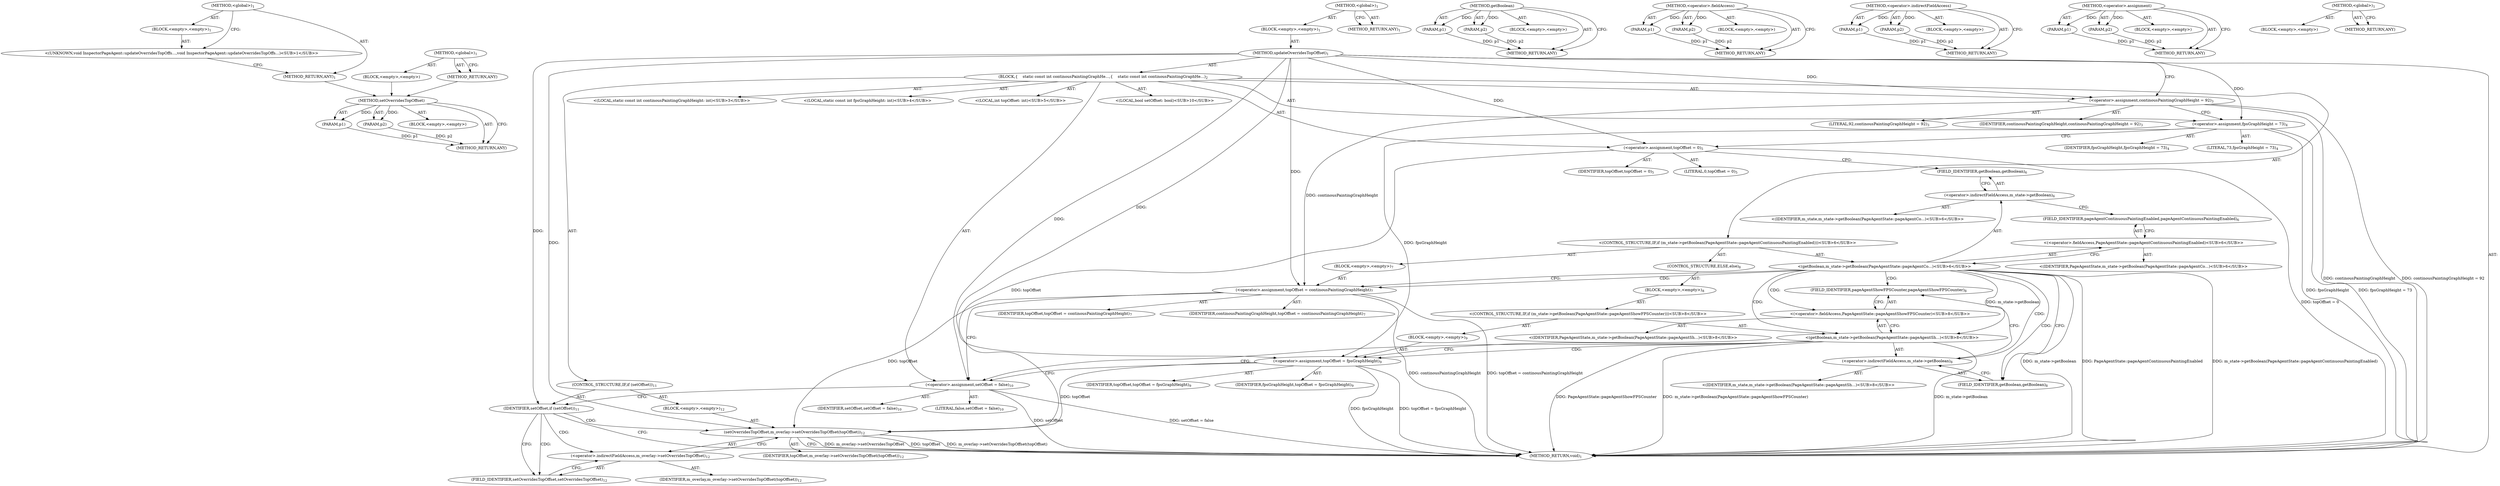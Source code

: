 digraph "&lt;global&gt;" {
vulnerable_99 [label=<(METHOD,setOverridesTopOffset)>];
vulnerable_100 [label=<(PARAM,p1)>];
vulnerable_101 [label=<(PARAM,p2)>];
vulnerable_102 [label=<(BLOCK,&lt;empty&gt;,&lt;empty&gt;)>];
vulnerable_103 [label=<(METHOD_RETURN,ANY)>];
vulnerable_6 [label=<(METHOD,&lt;global&gt;)<SUB>1</SUB>>];
vulnerable_7 [label=<(BLOCK,&lt;empty&gt;,&lt;empty&gt;)<SUB>1</SUB>>];
vulnerable_8 [label=<(METHOD,updateOverridesTopOffset)<SUB>1</SUB>>];
vulnerable_9 [label=<(BLOCK,{
    static const int continousPaintingGraphHe...,{
    static const int continousPaintingGraphHe...)<SUB>2</SUB>>];
vulnerable_10 [label="<(LOCAL,static const int continousPaintingGraphHeight: int)<SUB>3</SUB>>"];
vulnerable_11 [label=<(&lt;operator&gt;.assignment,continousPaintingGraphHeight = 92)<SUB>3</SUB>>];
vulnerable_12 [label=<(IDENTIFIER,continousPaintingGraphHeight,continousPaintingGraphHeight = 92)<SUB>3</SUB>>];
vulnerable_13 [label=<(LITERAL,92,continousPaintingGraphHeight = 92)<SUB>3</SUB>>];
vulnerable_14 [label="<(LOCAL,static const int fpsGraphHeight: int)<SUB>4</SUB>>"];
vulnerable_15 [label=<(&lt;operator&gt;.assignment,fpsGraphHeight = 73)<SUB>4</SUB>>];
vulnerable_16 [label=<(IDENTIFIER,fpsGraphHeight,fpsGraphHeight = 73)<SUB>4</SUB>>];
vulnerable_17 [label=<(LITERAL,73,fpsGraphHeight = 73)<SUB>4</SUB>>];
vulnerable_18 [label="<(LOCAL,int topOffset: int)<SUB>5</SUB>>"];
vulnerable_19 [label=<(&lt;operator&gt;.assignment,topOffset = 0)<SUB>5</SUB>>];
vulnerable_20 [label=<(IDENTIFIER,topOffset,topOffset = 0)<SUB>5</SUB>>];
vulnerable_21 [label=<(LITERAL,0,topOffset = 0)<SUB>5</SUB>>];
vulnerable_22 [label="<(CONTROL_STRUCTURE,IF,if (m_state-&gt;getBoolean(PageAgentState::pageAgentContinuousPaintingEnabled)))<SUB>6</SUB>>"];
vulnerable_23 [label="<(getBoolean,m_state-&gt;getBoolean(PageAgentState::pageAgentCo...)<SUB>6</SUB>>"];
vulnerable_24 [label=<(&lt;operator&gt;.indirectFieldAccess,m_state-&gt;getBoolean)<SUB>6</SUB>>];
vulnerable_25 [label="<(IDENTIFIER,m_state,m_state-&gt;getBoolean(PageAgentState::pageAgentCo...)<SUB>6</SUB>>"];
vulnerable_26 [label=<(FIELD_IDENTIFIER,getBoolean,getBoolean)<SUB>6</SUB>>];
vulnerable_27 [label="<(&lt;operator&gt;.fieldAccess,PageAgentState::pageAgentContinuousPaintingEnabled)<SUB>6</SUB>>"];
vulnerable_28 [label="<(IDENTIFIER,PageAgentState,m_state-&gt;getBoolean(PageAgentState::pageAgentCo...)<SUB>6</SUB>>"];
vulnerable_29 [label=<(FIELD_IDENTIFIER,pageAgentContinuousPaintingEnabled,pageAgentContinuousPaintingEnabled)<SUB>6</SUB>>];
vulnerable_30 [label=<(BLOCK,&lt;empty&gt;,&lt;empty&gt;)<SUB>7</SUB>>];
vulnerable_31 [label=<(&lt;operator&gt;.assignment,topOffset = continousPaintingGraphHeight)<SUB>7</SUB>>];
vulnerable_32 [label=<(IDENTIFIER,topOffset,topOffset = continousPaintingGraphHeight)<SUB>7</SUB>>];
vulnerable_33 [label=<(IDENTIFIER,continousPaintingGraphHeight,topOffset = continousPaintingGraphHeight)<SUB>7</SUB>>];
vulnerable_34 [label=<(CONTROL_STRUCTURE,ELSE,else)<SUB>8</SUB>>];
vulnerable_35 [label=<(BLOCK,&lt;empty&gt;,&lt;empty&gt;)<SUB>8</SUB>>];
vulnerable_36 [label="<(CONTROL_STRUCTURE,IF,if (m_state-&gt;getBoolean(PageAgentState::pageAgentShowFPSCounter)))<SUB>8</SUB>>"];
vulnerable_37 [label="<(getBoolean,m_state-&gt;getBoolean(PageAgentState::pageAgentSh...)<SUB>8</SUB>>"];
vulnerable_38 [label=<(&lt;operator&gt;.indirectFieldAccess,m_state-&gt;getBoolean)<SUB>8</SUB>>];
vulnerable_39 [label="<(IDENTIFIER,m_state,m_state-&gt;getBoolean(PageAgentState::pageAgentSh...)<SUB>8</SUB>>"];
vulnerable_40 [label=<(FIELD_IDENTIFIER,getBoolean,getBoolean)<SUB>8</SUB>>];
vulnerable_41 [label="<(&lt;operator&gt;.fieldAccess,PageAgentState::pageAgentShowFPSCounter)<SUB>8</SUB>>"];
vulnerable_42 [label="<(IDENTIFIER,PageAgentState,m_state-&gt;getBoolean(PageAgentState::pageAgentSh...)<SUB>8</SUB>>"];
vulnerable_43 [label=<(FIELD_IDENTIFIER,pageAgentShowFPSCounter,pageAgentShowFPSCounter)<SUB>8</SUB>>];
vulnerable_44 [label=<(BLOCK,&lt;empty&gt;,&lt;empty&gt;)<SUB>9</SUB>>];
vulnerable_45 [label=<(&lt;operator&gt;.assignment,topOffset = fpsGraphHeight)<SUB>9</SUB>>];
vulnerable_46 [label=<(IDENTIFIER,topOffset,topOffset = fpsGraphHeight)<SUB>9</SUB>>];
vulnerable_47 [label=<(IDENTIFIER,fpsGraphHeight,topOffset = fpsGraphHeight)<SUB>9</SUB>>];
vulnerable_48 [label="<(LOCAL,bool setOffset: bool)<SUB>10</SUB>>"];
vulnerable_49 [label=<(&lt;operator&gt;.assignment,setOffset = false)<SUB>10</SUB>>];
vulnerable_50 [label=<(IDENTIFIER,setOffset,setOffset = false)<SUB>10</SUB>>];
vulnerable_51 [label=<(LITERAL,false,setOffset = false)<SUB>10</SUB>>];
vulnerable_52 [label=<(CONTROL_STRUCTURE,IF,if (setOffset))<SUB>11</SUB>>];
vulnerable_53 [label=<(IDENTIFIER,setOffset,if (setOffset))<SUB>11</SUB>>];
vulnerable_54 [label=<(BLOCK,&lt;empty&gt;,&lt;empty&gt;)<SUB>12</SUB>>];
vulnerable_55 [label=<(setOverridesTopOffset,m_overlay-&gt;setOverridesTopOffset(topOffset))<SUB>12</SUB>>];
vulnerable_56 [label=<(&lt;operator&gt;.indirectFieldAccess,m_overlay-&gt;setOverridesTopOffset)<SUB>12</SUB>>];
vulnerable_57 [label=<(IDENTIFIER,m_overlay,m_overlay-&gt;setOverridesTopOffset(topOffset))<SUB>12</SUB>>];
vulnerable_58 [label=<(FIELD_IDENTIFIER,setOverridesTopOffset,setOverridesTopOffset)<SUB>12</SUB>>];
vulnerable_59 [label=<(IDENTIFIER,topOffset,m_overlay-&gt;setOverridesTopOffset(topOffset))<SUB>12</SUB>>];
vulnerable_60 [label=<(METHOD_RETURN,void)<SUB>1</SUB>>];
vulnerable_62 [label=<(METHOD_RETURN,ANY)<SUB>1</SUB>>];
vulnerable_84 [label=<(METHOD,getBoolean)>];
vulnerable_85 [label=<(PARAM,p1)>];
vulnerable_86 [label=<(PARAM,p2)>];
vulnerable_87 [label=<(BLOCK,&lt;empty&gt;,&lt;empty&gt;)>];
vulnerable_88 [label=<(METHOD_RETURN,ANY)>];
vulnerable_94 [label=<(METHOD,&lt;operator&gt;.fieldAccess)>];
vulnerable_95 [label=<(PARAM,p1)>];
vulnerable_96 [label=<(PARAM,p2)>];
vulnerable_97 [label=<(BLOCK,&lt;empty&gt;,&lt;empty&gt;)>];
vulnerable_98 [label=<(METHOD_RETURN,ANY)>];
vulnerable_89 [label=<(METHOD,&lt;operator&gt;.indirectFieldAccess)>];
vulnerable_90 [label=<(PARAM,p1)>];
vulnerable_91 [label=<(PARAM,p2)>];
vulnerable_92 [label=<(BLOCK,&lt;empty&gt;,&lt;empty&gt;)>];
vulnerable_93 [label=<(METHOD_RETURN,ANY)>];
vulnerable_79 [label=<(METHOD,&lt;operator&gt;.assignment)>];
vulnerable_80 [label=<(PARAM,p1)>];
vulnerable_81 [label=<(PARAM,p2)>];
vulnerable_82 [label=<(BLOCK,&lt;empty&gt;,&lt;empty&gt;)>];
vulnerable_83 [label=<(METHOD_RETURN,ANY)>];
vulnerable_73 [label=<(METHOD,&lt;global&gt;)<SUB>1</SUB>>];
vulnerable_74 [label=<(BLOCK,&lt;empty&gt;,&lt;empty&gt;)>];
vulnerable_75 [label=<(METHOD_RETURN,ANY)>];
fixed_6 [label=<(METHOD,&lt;global&gt;)<SUB>1</SUB>>];
fixed_7 [label=<(BLOCK,&lt;empty&gt;,&lt;empty&gt;)<SUB>1</SUB>>];
fixed_8 [label="<(UNKNOWN,void InspectorPageAgent::updateOverridesTopOffs...,void InspectorPageAgent::updateOverridesTopOffs...)<SUB>1</SUB>>"];
fixed_9 [label=<(METHOD_RETURN,ANY)<SUB>1</SUB>>];
fixed_14 [label=<(METHOD,&lt;global&gt;)<SUB>1</SUB>>];
fixed_15 [label=<(BLOCK,&lt;empty&gt;,&lt;empty&gt;)>];
fixed_16 [label=<(METHOD_RETURN,ANY)>];
vulnerable_99 -> vulnerable_100  [key=0, label="AST: "];
vulnerable_99 -> vulnerable_100  [key=1, label="DDG: "];
vulnerable_99 -> vulnerable_102  [key=0, label="AST: "];
vulnerable_99 -> vulnerable_101  [key=0, label="AST: "];
vulnerable_99 -> vulnerable_101  [key=1, label="DDG: "];
vulnerable_99 -> vulnerable_103  [key=0, label="AST: "];
vulnerable_99 -> vulnerable_103  [key=1, label="CFG: "];
vulnerable_100 -> vulnerable_103  [key=0, label="DDG: p1"];
vulnerable_101 -> vulnerable_103  [key=0, label="DDG: p2"];
vulnerable_6 -> vulnerable_7  [key=0, label="AST: "];
vulnerable_6 -> vulnerable_62  [key=0, label="AST: "];
vulnerable_6 -> vulnerable_62  [key=1, label="CFG: "];
vulnerable_7 -> vulnerable_8  [key=0, label="AST: "];
vulnerable_8 -> vulnerable_9  [key=0, label="AST: "];
vulnerable_8 -> vulnerable_60  [key=0, label="AST: "];
vulnerable_8 -> vulnerable_11  [key=0, label="CFG: "];
vulnerable_8 -> vulnerable_11  [key=1, label="DDG: "];
vulnerable_8 -> vulnerable_15  [key=0, label="DDG: "];
vulnerable_8 -> vulnerable_19  [key=0, label="DDG: "];
vulnerable_8 -> vulnerable_49  [key=0, label="DDG: "];
vulnerable_8 -> vulnerable_53  [key=0, label="DDG: "];
vulnerable_8 -> vulnerable_31  [key=0, label="DDG: "];
vulnerable_8 -> vulnerable_55  [key=0, label="DDG: "];
vulnerable_8 -> vulnerable_45  [key=0, label="DDG: "];
vulnerable_9 -> vulnerable_10  [key=0, label="AST: "];
vulnerable_9 -> vulnerable_11  [key=0, label="AST: "];
vulnerable_9 -> vulnerable_14  [key=0, label="AST: "];
vulnerable_9 -> vulnerable_15  [key=0, label="AST: "];
vulnerable_9 -> vulnerable_18  [key=0, label="AST: "];
vulnerable_9 -> vulnerable_19  [key=0, label="AST: "];
vulnerable_9 -> vulnerable_22  [key=0, label="AST: "];
vulnerable_9 -> vulnerable_48  [key=0, label="AST: "];
vulnerable_9 -> vulnerable_49  [key=0, label="AST: "];
vulnerable_9 -> vulnerable_52  [key=0, label="AST: "];
vulnerable_11 -> vulnerable_12  [key=0, label="AST: "];
vulnerable_11 -> vulnerable_13  [key=0, label="AST: "];
vulnerable_11 -> vulnerable_15  [key=0, label="CFG: "];
vulnerable_11 -> vulnerable_60  [key=0, label="DDG: continousPaintingGraphHeight"];
vulnerable_11 -> vulnerable_60  [key=1, label="DDG: continousPaintingGraphHeight = 92"];
vulnerable_11 -> vulnerable_31  [key=0, label="DDG: continousPaintingGraphHeight"];
vulnerable_15 -> vulnerable_16  [key=0, label="AST: "];
vulnerable_15 -> vulnerable_17  [key=0, label="AST: "];
vulnerable_15 -> vulnerable_19  [key=0, label="CFG: "];
vulnerable_15 -> vulnerable_60  [key=0, label="DDG: fpsGraphHeight"];
vulnerable_15 -> vulnerable_60  [key=1, label="DDG: fpsGraphHeight = 73"];
vulnerable_15 -> vulnerable_45  [key=0, label="DDG: fpsGraphHeight"];
vulnerable_19 -> vulnerable_20  [key=0, label="AST: "];
vulnerable_19 -> vulnerable_21  [key=0, label="AST: "];
vulnerable_19 -> vulnerable_26  [key=0, label="CFG: "];
vulnerable_19 -> vulnerable_60  [key=0, label="DDG: topOffset = 0"];
vulnerable_19 -> vulnerable_55  [key=0, label="DDG: topOffset"];
vulnerable_22 -> vulnerable_23  [key=0, label="AST: "];
vulnerable_22 -> vulnerable_30  [key=0, label="AST: "];
vulnerable_22 -> vulnerable_34  [key=0, label="AST: "];
vulnerable_23 -> vulnerable_24  [key=0, label="AST: "];
vulnerable_23 -> vulnerable_27  [key=0, label="AST: "];
vulnerable_23 -> vulnerable_31  [key=0, label="CFG: "];
vulnerable_23 -> vulnerable_31  [key=1, label="CDG: "];
vulnerable_23 -> vulnerable_40  [key=0, label="CFG: "];
vulnerable_23 -> vulnerable_40  [key=1, label="CDG: "];
vulnerable_23 -> vulnerable_60  [key=0, label="DDG: m_state-&gt;getBoolean"];
vulnerable_23 -> vulnerable_60  [key=1, label="DDG: PageAgentState::pageAgentContinuousPaintingEnabled"];
vulnerable_23 -> vulnerable_60  [key=2, label="DDG: m_state-&gt;getBoolean(PageAgentState::pageAgentContinuousPaintingEnabled)"];
vulnerable_23 -> vulnerable_37  [key=0, label="DDG: m_state-&gt;getBoolean"];
vulnerable_23 -> vulnerable_37  [key=1, label="CDG: "];
vulnerable_23 -> vulnerable_38  [key=0, label="CDG: "];
vulnerable_23 -> vulnerable_41  [key=0, label="CDG: "];
vulnerable_23 -> vulnerable_43  [key=0, label="CDG: "];
vulnerable_24 -> vulnerable_25  [key=0, label="AST: "];
vulnerable_24 -> vulnerable_26  [key=0, label="AST: "];
vulnerable_24 -> vulnerable_29  [key=0, label="CFG: "];
vulnerable_26 -> vulnerable_24  [key=0, label="CFG: "];
vulnerable_27 -> vulnerable_28  [key=0, label="AST: "];
vulnerable_27 -> vulnerable_29  [key=0, label="AST: "];
vulnerable_27 -> vulnerable_23  [key=0, label="CFG: "];
vulnerable_29 -> vulnerable_27  [key=0, label="CFG: "];
vulnerable_30 -> vulnerable_31  [key=0, label="AST: "];
vulnerable_31 -> vulnerable_32  [key=0, label="AST: "];
vulnerable_31 -> vulnerable_33  [key=0, label="AST: "];
vulnerable_31 -> vulnerable_49  [key=0, label="CFG: "];
vulnerable_31 -> vulnerable_60  [key=0, label="DDG: continousPaintingGraphHeight"];
vulnerable_31 -> vulnerable_60  [key=1, label="DDG: topOffset = continousPaintingGraphHeight"];
vulnerable_31 -> vulnerable_55  [key=0, label="DDG: topOffset"];
vulnerable_34 -> vulnerable_35  [key=0, label="AST: "];
vulnerable_35 -> vulnerable_36  [key=0, label="AST: "];
vulnerable_36 -> vulnerable_37  [key=0, label="AST: "];
vulnerable_36 -> vulnerable_44  [key=0, label="AST: "];
vulnerable_37 -> vulnerable_38  [key=0, label="AST: "];
vulnerable_37 -> vulnerable_41  [key=0, label="AST: "];
vulnerable_37 -> vulnerable_45  [key=0, label="CFG: "];
vulnerable_37 -> vulnerable_45  [key=1, label="CDG: "];
vulnerable_37 -> vulnerable_49  [key=0, label="CFG: "];
vulnerable_37 -> vulnerable_60  [key=0, label="DDG: m_state-&gt;getBoolean"];
vulnerable_37 -> vulnerable_60  [key=1, label="DDG: PageAgentState::pageAgentShowFPSCounter"];
vulnerable_37 -> vulnerable_60  [key=2, label="DDG: m_state-&gt;getBoolean(PageAgentState::pageAgentShowFPSCounter)"];
vulnerable_38 -> vulnerable_39  [key=0, label="AST: "];
vulnerable_38 -> vulnerable_40  [key=0, label="AST: "];
vulnerable_38 -> vulnerable_43  [key=0, label="CFG: "];
vulnerable_40 -> vulnerable_38  [key=0, label="CFG: "];
vulnerable_41 -> vulnerable_42  [key=0, label="AST: "];
vulnerable_41 -> vulnerable_43  [key=0, label="AST: "];
vulnerable_41 -> vulnerable_37  [key=0, label="CFG: "];
vulnerable_43 -> vulnerable_41  [key=0, label="CFG: "];
vulnerable_44 -> vulnerable_45  [key=0, label="AST: "];
vulnerable_45 -> vulnerable_46  [key=0, label="AST: "];
vulnerable_45 -> vulnerable_47  [key=0, label="AST: "];
vulnerable_45 -> vulnerable_49  [key=0, label="CFG: "];
vulnerable_45 -> vulnerable_60  [key=0, label="DDG: fpsGraphHeight"];
vulnerable_45 -> vulnerable_60  [key=1, label="DDG: topOffset = fpsGraphHeight"];
vulnerable_45 -> vulnerable_55  [key=0, label="DDG: topOffset"];
vulnerable_49 -> vulnerable_50  [key=0, label="AST: "];
vulnerable_49 -> vulnerable_51  [key=0, label="AST: "];
vulnerable_49 -> vulnerable_53  [key=0, label="CFG: "];
vulnerable_49 -> vulnerable_60  [key=0, label="DDG: setOffset"];
vulnerable_49 -> vulnerable_60  [key=1, label="DDG: setOffset = false"];
vulnerable_52 -> vulnerable_53  [key=0, label="AST: "];
vulnerable_52 -> vulnerable_54  [key=0, label="AST: "];
vulnerable_53 -> vulnerable_60  [key=0, label="CFG: "];
vulnerable_53 -> vulnerable_58  [key=0, label="CFG: "];
vulnerable_53 -> vulnerable_58  [key=1, label="CDG: "];
vulnerable_53 -> vulnerable_55  [key=0, label="CDG: "];
vulnerable_53 -> vulnerable_56  [key=0, label="CDG: "];
vulnerable_54 -> vulnerable_55  [key=0, label="AST: "];
vulnerable_55 -> vulnerable_56  [key=0, label="AST: "];
vulnerable_55 -> vulnerable_59  [key=0, label="AST: "];
vulnerable_55 -> vulnerable_60  [key=0, label="CFG: "];
vulnerable_55 -> vulnerable_60  [key=1, label="DDG: m_overlay-&gt;setOverridesTopOffset"];
vulnerable_55 -> vulnerable_60  [key=2, label="DDG: topOffset"];
vulnerable_55 -> vulnerable_60  [key=3, label="DDG: m_overlay-&gt;setOverridesTopOffset(topOffset)"];
vulnerable_56 -> vulnerable_57  [key=0, label="AST: "];
vulnerable_56 -> vulnerable_58  [key=0, label="AST: "];
vulnerable_56 -> vulnerable_55  [key=0, label="CFG: "];
vulnerable_58 -> vulnerable_56  [key=0, label="CFG: "];
vulnerable_84 -> vulnerable_85  [key=0, label="AST: "];
vulnerable_84 -> vulnerable_85  [key=1, label="DDG: "];
vulnerable_84 -> vulnerable_87  [key=0, label="AST: "];
vulnerable_84 -> vulnerable_86  [key=0, label="AST: "];
vulnerable_84 -> vulnerable_86  [key=1, label="DDG: "];
vulnerable_84 -> vulnerable_88  [key=0, label="AST: "];
vulnerable_84 -> vulnerable_88  [key=1, label="CFG: "];
vulnerable_85 -> vulnerable_88  [key=0, label="DDG: p1"];
vulnerable_86 -> vulnerable_88  [key=0, label="DDG: p2"];
vulnerable_94 -> vulnerable_95  [key=0, label="AST: "];
vulnerable_94 -> vulnerable_95  [key=1, label="DDG: "];
vulnerable_94 -> vulnerable_97  [key=0, label="AST: "];
vulnerable_94 -> vulnerable_96  [key=0, label="AST: "];
vulnerable_94 -> vulnerable_96  [key=1, label="DDG: "];
vulnerable_94 -> vulnerable_98  [key=0, label="AST: "];
vulnerable_94 -> vulnerable_98  [key=1, label="CFG: "];
vulnerable_95 -> vulnerable_98  [key=0, label="DDG: p1"];
vulnerable_96 -> vulnerable_98  [key=0, label="DDG: p2"];
vulnerable_89 -> vulnerable_90  [key=0, label="AST: "];
vulnerable_89 -> vulnerable_90  [key=1, label="DDG: "];
vulnerable_89 -> vulnerable_92  [key=0, label="AST: "];
vulnerable_89 -> vulnerable_91  [key=0, label="AST: "];
vulnerable_89 -> vulnerable_91  [key=1, label="DDG: "];
vulnerable_89 -> vulnerable_93  [key=0, label="AST: "];
vulnerable_89 -> vulnerable_93  [key=1, label="CFG: "];
vulnerable_90 -> vulnerable_93  [key=0, label="DDG: p1"];
vulnerable_91 -> vulnerable_93  [key=0, label="DDG: p2"];
vulnerable_79 -> vulnerable_80  [key=0, label="AST: "];
vulnerable_79 -> vulnerable_80  [key=1, label="DDG: "];
vulnerable_79 -> vulnerable_82  [key=0, label="AST: "];
vulnerable_79 -> vulnerable_81  [key=0, label="AST: "];
vulnerable_79 -> vulnerable_81  [key=1, label="DDG: "];
vulnerable_79 -> vulnerable_83  [key=0, label="AST: "];
vulnerable_79 -> vulnerable_83  [key=1, label="CFG: "];
vulnerable_80 -> vulnerable_83  [key=0, label="DDG: p1"];
vulnerable_81 -> vulnerable_83  [key=0, label="DDG: p2"];
vulnerable_73 -> vulnerable_74  [key=0, label="AST: "];
vulnerable_73 -> vulnerable_75  [key=0, label="AST: "];
vulnerable_73 -> vulnerable_75  [key=1, label="CFG: "];
fixed_6 -> fixed_7  [key=0, label="AST: "];
fixed_6 -> fixed_9  [key=0, label="AST: "];
fixed_6 -> fixed_8  [key=0, label="CFG: "];
fixed_7 -> fixed_8  [key=0, label="AST: "];
fixed_8 -> fixed_9  [key=0, label="CFG: "];
fixed_9 -> vulnerable_99  [key=0];
fixed_14 -> fixed_15  [key=0, label="AST: "];
fixed_14 -> fixed_16  [key=0, label="AST: "];
fixed_14 -> fixed_16  [key=1, label="CFG: "];
fixed_15 -> vulnerable_99  [key=0];
fixed_16 -> vulnerable_99  [key=0];
}
